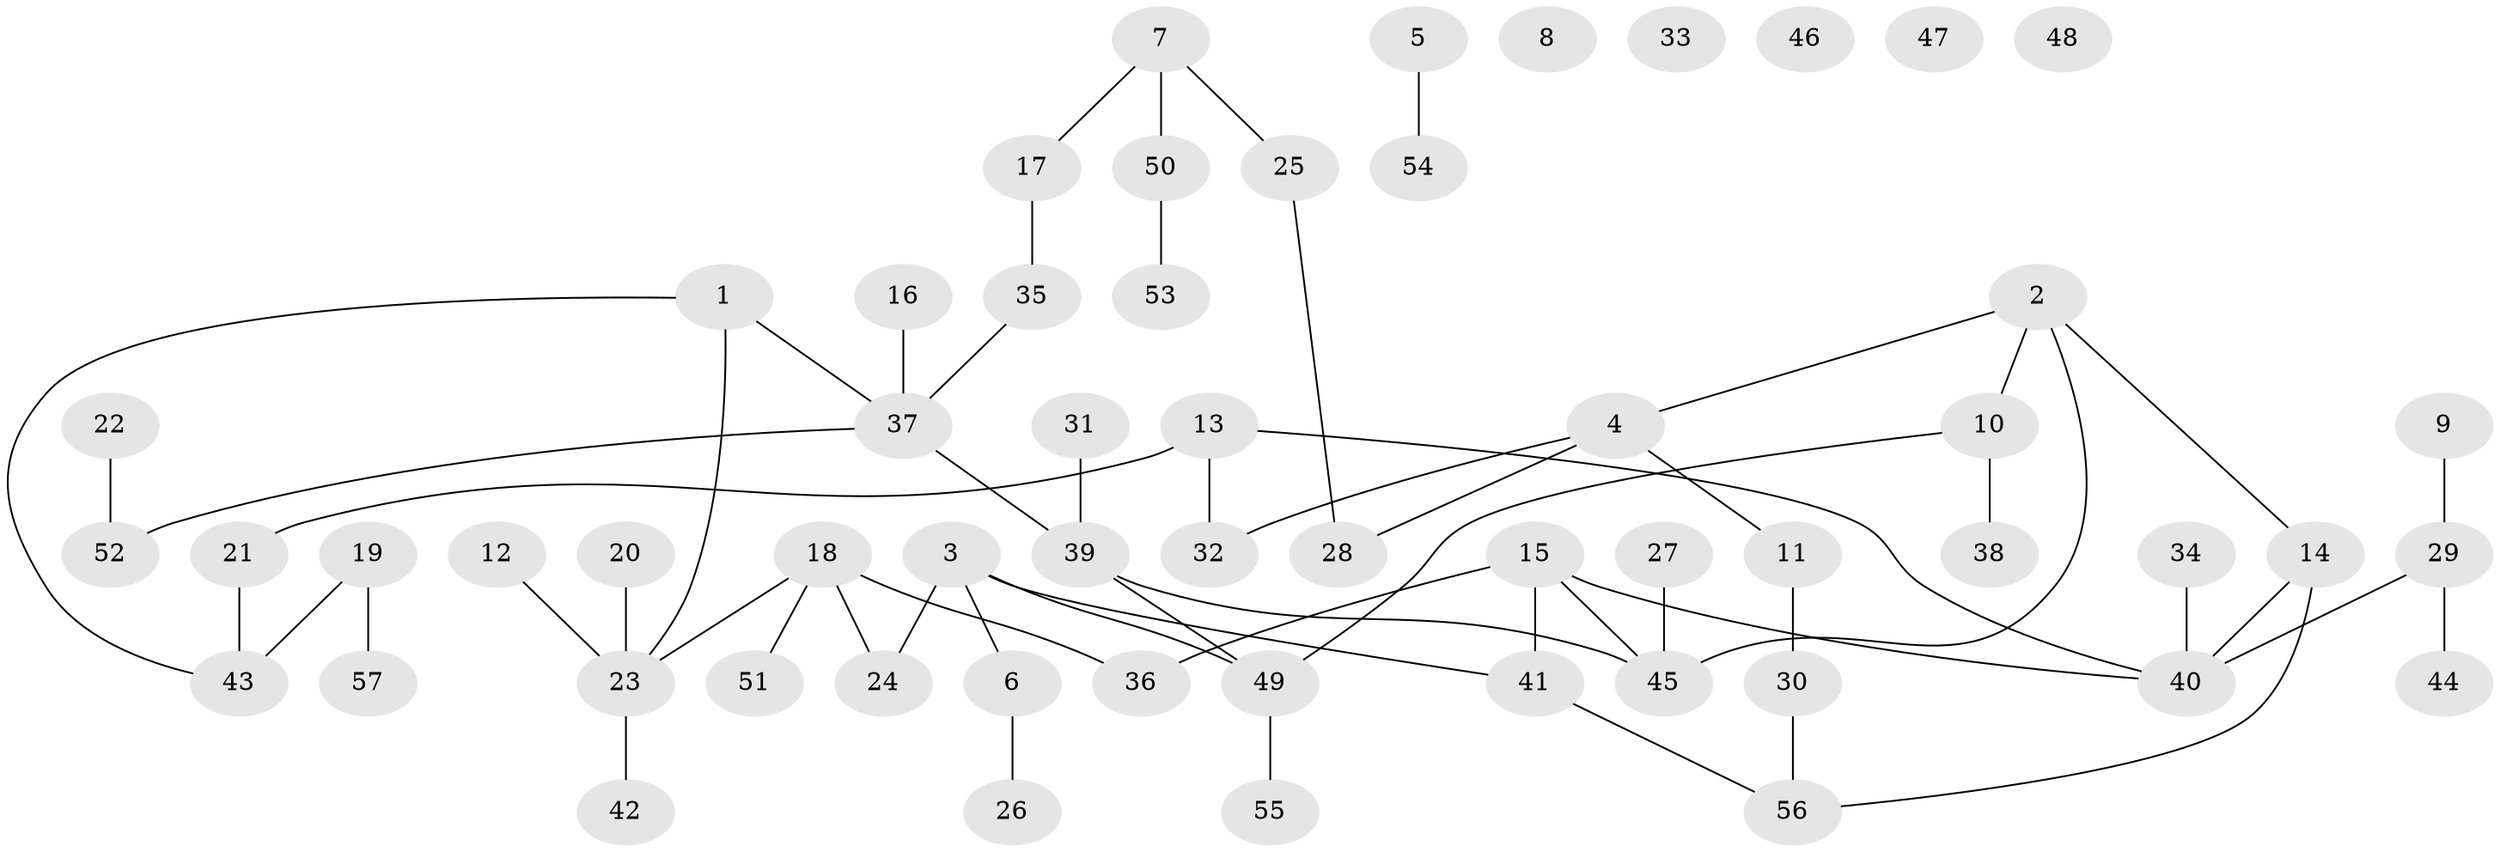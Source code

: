 // coarse degree distribution, {7: 0.04, 9: 0.04, 3: 0.12, 0: 0.24, 2: 0.12, 1: 0.36, 4: 0.04, 6: 0.04}
// Generated by graph-tools (version 1.1) at 2025/16/03/04/25 18:16:35]
// undirected, 57 vertices, 60 edges
graph export_dot {
graph [start="1"]
  node [color=gray90,style=filled];
  1;
  2;
  3;
  4;
  5;
  6;
  7;
  8;
  9;
  10;
  11;
  12;
  13;
  14;
  15;
  16;
  17;
  18;
  19;
  20;
  21;
  22;
  23;
  24;
  25;
  26;
  27;
  28;
  29;
  30;
  31;
  32;
  33;
  34;
  35;
  36;
  37;
  38;
  39;
  40;
  41;
  42;
  43;
  44;
  45;
  46;
  47;
  48;
  49;
  50;
  51;
  52;
  53;
  54;
  55;
  56;
  57;
  1 -- 23;
  1 -- 37;
  1 -- 43;
  2 -- 4;
  2 -- 10;
  2 -- 14;
  2 -- 45;
  3 -- 6;
  3 -- 24;
  3 -- 41;
  3 -- 49;
  4 -- 11;
  4 -- 28;
  4 -- 32;
  5 -- 54;
  6 -- 26;
  7 -- 17;
  7 -- 25;
  7 -- 50;
  9 -- 29;
  10 -- 38;
  10 -- 49;
  11 -- 30;
  12 -- 23;
  13 -- 21;
  13 -- 32;
  13 -- 40;
  14 -- 40;
  14 -- 56;
  15 -- 36;
  15 -- 40;
  15 -- 41;
  15 -- 45;
  16 -- 37;
  17 -- 35;
  18 -- 23;
  18 -- 24;
  18 -- 36;
  18 -- 51;
  19 -- 43;
  19 -- 57;
  20 -- 23;
  21 -- 43;
  22 -- 52;
  23 -- 42;
  25 -- 28;
  27 -- 45;
  29 -- 40;
  29 -- 44;
  30 -- 56;
  31 -- 39;
  34 -- 40;
  35 -- 37;
  37 -- 39;
  37 -- 52;
  39 -- 45;
  39 -- 49;
  41 -- 56;
  49 -- 55;
  50 -- 53;
}

